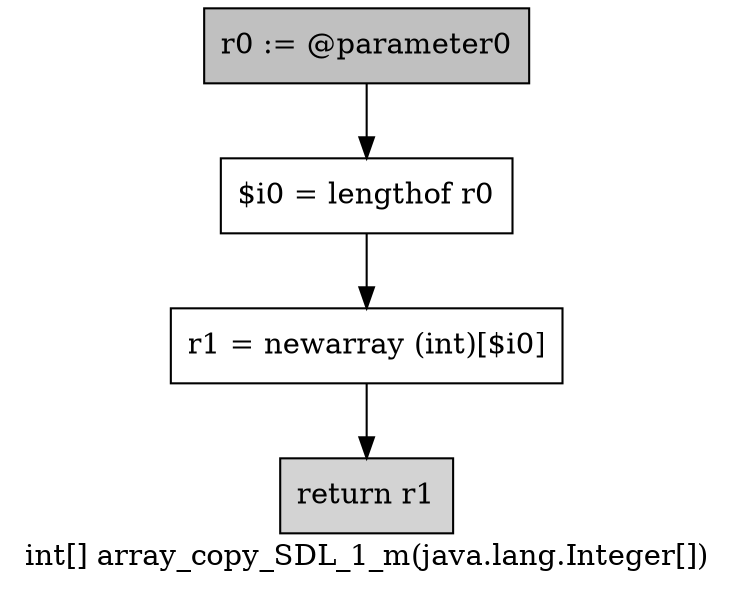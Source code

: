 digraph "int[] array_copy_SDL_1_m(java.lang.Integer[])" {
    label="int[] array_copy_SDL_1_m(java.lang.Integer[])";
    node [shape=box];
    "0" [style=filled,fillcolor=gray,label="r0 := @parameter0",];
    "1" [label="$i0 = lengthof r0",];
    "0"->"1";
    "2" [label="r1 = newarray (int)[$i0]",];
    "1"->"2";
    "3" [style=filled,fillcolor=lightgray,label="return r1",];
    "2"->"3";
}
